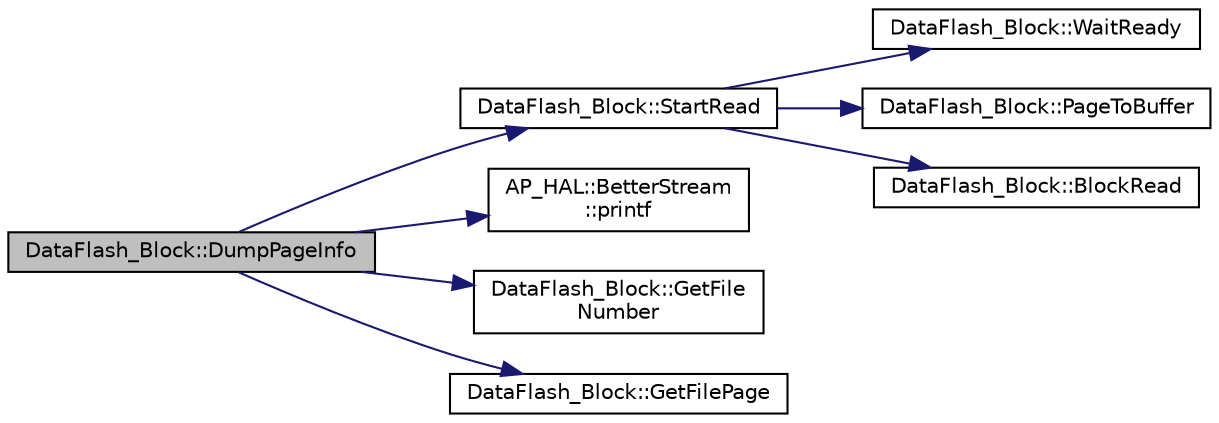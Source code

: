 digraph "DataFlash_Block::DumpPageInfo"
{
 // INTERACTIVE_SVG=YES
  edge [fontname="Helvetica",fontsize="10",labelfontname="Helvetica",labelfontsize="10"];
  node [fontname="Helvetica",fontsize="10",shape=record];
  rankdir="LR";
  Node1 [label="DataFlash_Block::DumpPageInfo",height=0.2,width=0.4,color="black", fillcolor="grey75", style="filled", fontcolor="black"];
  Node1 -> Node2 [color="midnightblue",fontsize="10",style="solid",fontname="Helvetica"];
  Node2 [label="DataFlash_Block::StartRead",height=0.2,width=0.4,color="black", fillcolor="white", style="filled",URL="$classDataFlash__Block.html#a7e3413fd597032d4f4692129d2c5d076"];
  Node2 -> Node3 [color="midnightblue",fontsize="10",style="solid",fontname="Helvetica"];
  Node3 [label="DataFlash_Block::WaitReady",height=0.2,width=0.4,color="black", fillcolor="white", style="filled",URL="$classDataFlash__Block.html#a5adc35354a63752dc3c855b18e83c175"];
  Node2 -> Node4 [color="midnightblue",fontsize="10",style="solid",fontname="Helvetica"];
  Node4 [label="DataFlash_Block::PageToBuffer",height=0.2,width=0.4,color="black", fillcolor="white", style="filled",URL="$classDataFlash__Block.html#a0bc13dd2c8ec2d928e3409c431fb1430"];
  Node2 -> Node5 [color="midnightblue",fontsize="10",style="solid",fontname="Helvetica"];
  Node5 [label="DataFlash_Block::BlockRead",height=0.2,width=0.4,color="black", fillcolor="white", style="filled",URL="$classDataFlash__Block.html#a4ba0e8bf9f8028d04422e8688efff2c2"];
  Node1 -> Node6 [color="midnightblue",fontsize="10",style="solid",fontname="Helvetica"];
  Node6 [label="AP_HAL::BetterStream\l::printf",height=0.2,width=0.4,color="black", fillcolor="white", style="filled",URL="$classAP__HAL_1_1BetterStream.html#a299ec13f0895cf1f0455e80c7b59e31c"];
  Node1 -> Node7 [color="midnightblue",fontsize="10",style="solid",fontname="Helvetica"];
  Node7 [label="DataFlash_Block::GetFile\lNumber",height=0.2,width=0.4,color="black", fillcolor="white", style="filled",URL="$classDataFlash__Block.html#a48f708866996c334cff053400f452c7b"];
  Node1 -> Node8 [color="midnightblue",fontsize="10",style="solid",fontname="Helvetica"];
  Node8 [label="DataFlash_Block::GetFilePage",height=0.2,width=0.4,color="black", fillcolor="white", style="filled",URL="$classDataFlash__Block.html#a16fa3b75588895152474c93c6f0be088"];
}
